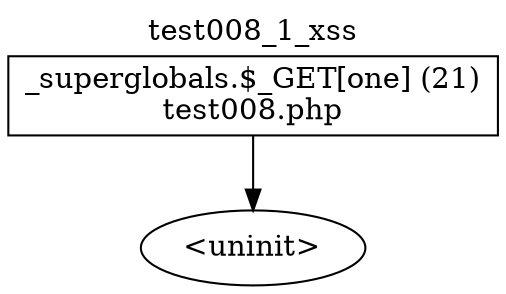 digraph cfg {
  label="test008_1_xss";
  labelloc=t;
  n1 [shape=box, label="_superglobals.$_GET[one] (21)\ntest008.php"];
  n2 [shape=ellipse, label="<uninit>"];
  n1 -> n2;
}

